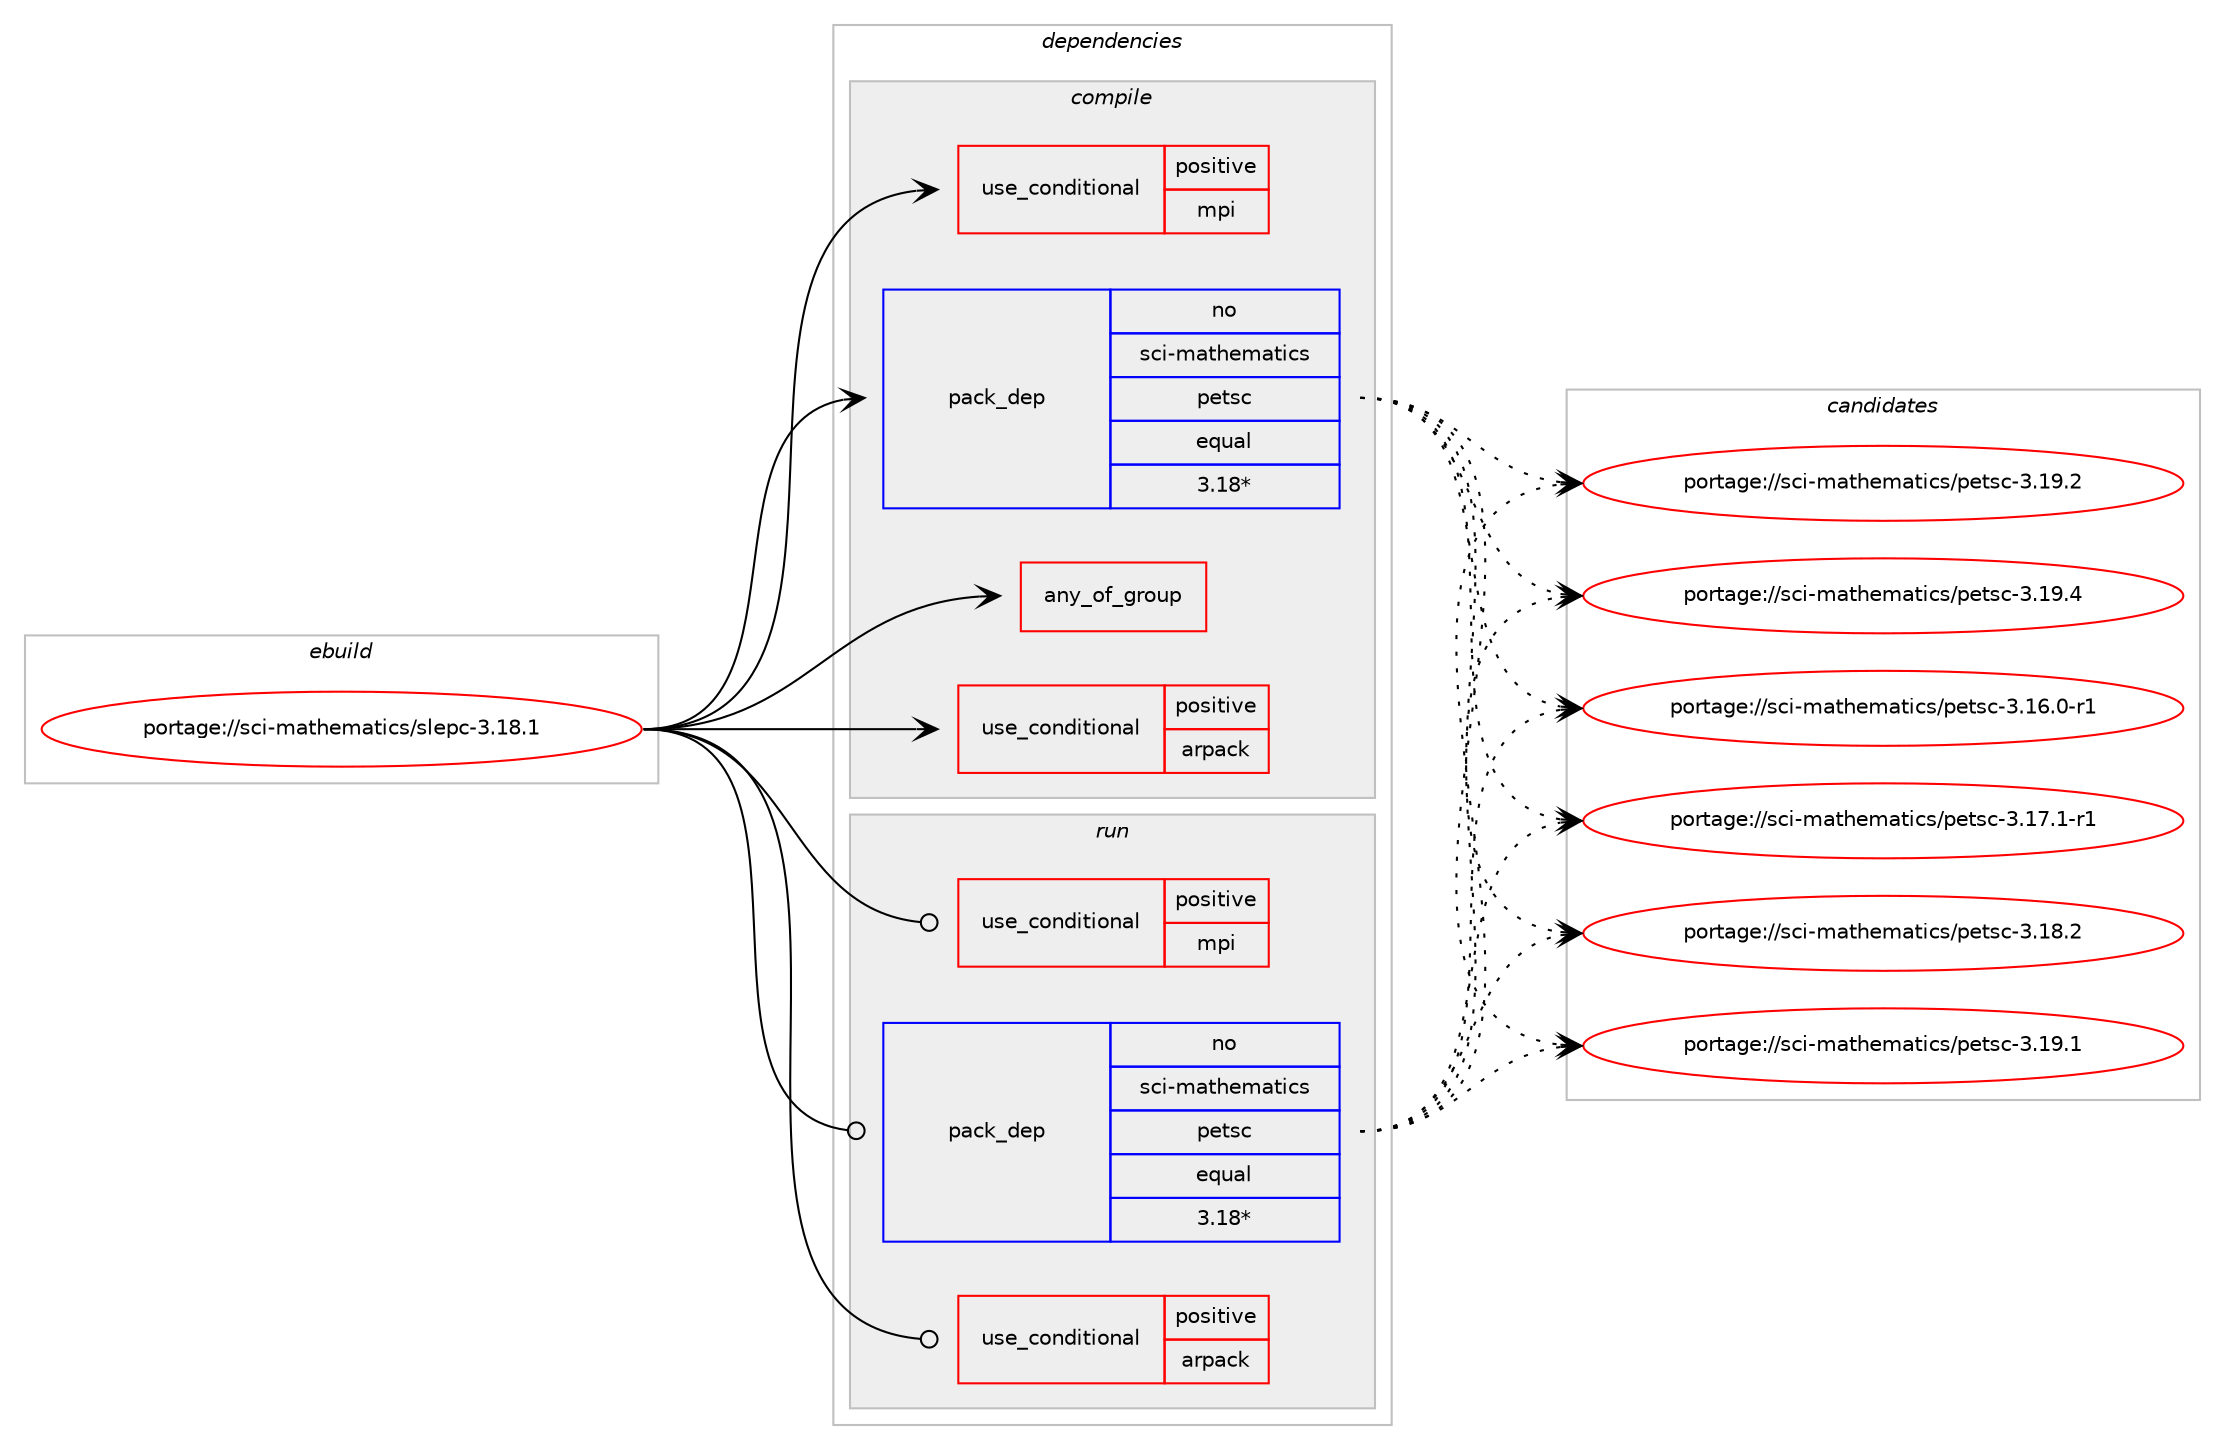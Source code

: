 digraph prolog {

# *************
# Graph options
# *************

newrank=true;
concentrate=true;
compound=true;
graph [rankdir=LR,fontname=Helvetica,fontsize=10,ranksep=1.5];#, ranksep=2.5, nodesep=0.2];
edge  [arrowhead=vee];
node  [fontname=Helvetica,fontsize=10];

# **********
# The ebuild
# **********

subgraph cluster_leftcol {
color=gray;
rank=same;
label=<<i>ebuild</i>>;
id [label="portage://sci-mathematics/slepc-3.18.1", color=red, width=4, href="../sci-mathematics/slepc-3.18.1.svg"];
}

# ****************
# The dependencies
# ****************

subgraph cluster_midcol {
color=gray;
label=<<i>dependencies</i>>;
subgraph cluster_compile {
fillcolor="#eeeeee";
style=filled;
label=<<i>compile</i>>;
subgraph any128 {
dependency12517 [label=<<TABLE BORDER="0" CELLBORDER="1" CELLSPACING="0" CELLPADDING="4"><TR><TD CELLPADDING="10">any_of_group</TD></TR></TABLE>>, shape=none, color=red];# *** BEGIN UNKNOWN DEPENDENCY TYPE (TODO) ***
# dependency12517 -> package_dependency(portage://sci-mathematics/slepc-3.18.1,install,no,dev-lang,python,none,[,,],[slot(3.11)],[])
# *** END UNKNOWN DEPENDENCY TYPE (TODO) ***

# *** BEGIN UNKNOWN DEPENDENCY TYPE (TODO) ***
# dependency12517 -> package_dependency(portage://sci-mathematics/slepc-3.18.1,install,no,dev-lang,python,none,[,,],[slot(3.10)],[])
# *** END UNKNOWN DEPENDENCY TYPE (TODO) ***

}
id:e -> dependency12517:w [weight=20,style="solid",arrowhead="vee"];
subgraph cond9015 {
dependency12518 [label=<<TABLE BORDER="0" CELLBORDER="1" CELLSPACING="0" CELLPADDING="4"><TR><TD ROWSPAN="3" CELLPADDING="10">use_conditional</TD></TR><TR><TD>positive</TD></TR><TR><TD>arpack</TD></TR></TABLE>>, shape=none, color=red];
# *** BEGIN UNKNOWN DEPENDENCY TYPE (TODO) ***
# dependency12518 -> package_dependency(portage://sci-mathematics/slepc-3.18.1,install,no,sci-libs,arpack,none,[,,],[],[use(equal(mpi),none)])
# *** END UNKNOWN DEPENDENCY TYPE (TODO) ***

}
id:e -> dependency12518:w [weight=20,style="solid",arrowhead="vee"];
subgraph cond9016 {
dependency12519 [label=<<TABLE BORDER="0" CELLBORDER="1" CELLSPACING="0" CELLPADDING="4"><TR><TD ROWSPAN="3" CELLPADDING="10">use_conditional</TD></TR><TR><TD>positive</TD></TR><TR><TD>mpi</TD></TR></TABLE>>, shape=none, color=red];
# *** BEGIN UNKNOWN DEPENDENCY TYPE (TODO) ***
# dependency12519 -> package_dependency(portage://sci-mathematics/slepc-3.18.1,install,no,virtual,mpi,none,[,,],[],[])
# *** END UNKNOWN DEPENDENCY TYPE (TODO) ***

}
id:e -> dependency12519:w [weight=20,style="solid",arrowhead="vee"];
# *** BEGIN UNKNOWN DEPENDENCY TYPE (TODO) ***
# id -> package_dependency(portage://sci-mathematics/slepc-3.18.1,install,no,dev-build,cmake,none,[,,],[],[])
# *** END UNKNOWN DEPENDENCY TYPE (TODO) ***

subgraph pack3373 {
dependency12520 [label=<<TABLE BORDER="0" CELLBORDER="1" CELLSPACING="0" CELLPADDING="4" WIDTH="220"><TR><TD ROWSPAN="6" CELLPADDING="30">pack_dep</TD></TR><TR><TD WIDTH="110">no</TD></TR><TR><TD>sci-mathematics</TD></TR><TR><TD>petsc</TD></TR><TR><TD>equal</TD></TR><TR><TD>3.18*</TD></TR></TABLE>>, shape=none, color=blue];
}
id:e -> dependency12520:w [weight=20,style="solid",arrowhead="vee"];
# *** BEGIN UNKNOWN DEPENDENCY TYPE (TODO) ***
# id -> package_dependency(portage://sci-mathematics/slepc-3.18.1,install,no,virtual,pkgconfig,none,[,,],[],[])
# *** END UNKNOWN DEPENDENCY TYPE (TODO) ***

}
subgraph cluster_compileandrun {
fillcolor="#eeeeee";
style=filled;
label=<<i>compile and run</i>>;
}
subgraph cluster_run {
fillcolor="#eeeeee";
style=filled;
label=<<i>run</i>>;
subgraph cond9017 {
dependency12521 [label=<<TABLE BORDER="0" CELLBORDER="1" CELLSPACING="0" CELLPADDING="4"><TR><TD ROWSPAN="3" CELLPADDING="10">use_conditional</TD></TR><TR><TD>positive</TD></TR><TR><TD>arpack</TD></TR></TABLE>>, shape=none, color=red];
# *** BEGIN UNKNOWN DEPENDENCY TYPE (TODO) ***
# dependency12521 -> package_dependency(portage://sci-mathematics/slepc-3.18.1,run,no,sci-libs,arpack,none,[,,],[],[use(equal(mpi),none)])
# *** END UNKNOWN DEPENDENCY TYPE (TODO) ***

}
id:e -> dependency12521:w [weight=20,style="solid",arrowhead="odot"];
subgraph cond9018 {
dependency12522 [label=<<TABLE BORDER="0" CELLBORDER="1" CELLSPACING="0" CELLPADDING="4"><TR><TD ROWSPAN="3" CELLPADDING="10">use_conditional</TD></TR><TR><TD>positive</TD></TR><TR><TD>mpi</TD></TR></TABLE>>, shape=none, color=red];
# *** BEGIN UNKNOWN DEPENDENCY TYPE (TODO) ***
# dependency12522 -> package_dependency(portage://sci-mathematics/slepc-3.18.1,run,no,virtual,mpi,none,[,,],[],[])
# *** END UNKNOWN DEPENDENCY TYPE (TODO) ***

}
id:e -> dependency12522:w [weight=20,style="solid",arrowhead="odot"];
subgraph pack3374 {
dependency12523 [label=<<TABLE BORDER="0" CELLBORDER="1" CELLSPACING="0" CELLPADDING="4" WIDTH="220"><TR><TD ROWSPAN="6" CELLPADDING="30">pack_dep</TD></TR><TR><TD WIDTH="110">no</TD></TR><TR><TD>sci-mathematics</TD></TR><TR><TD>petsc</TD></TR><TR><TD>equal</TD></TR><TR><TD>3.18*</TD></TR></TABLE>>, shape=none, color=blue];
}
id:e -> dependency12523:w [weight=20,style="solid",arrowhead="odot"];
}
}

# **************
# The candidates
# **************

subgraph cluster_choices {
rank=same;
color=gray;
label=<<i>candidates</i>>;

subgraph choice3373 {
color=black;
nodesep=1;
choice11599105451099711610410110997116105991154711210111611599455146495446484511449 [label="portage://sci-mathematics/petsc-3.16.0-r1", color=red, width=4,href="../sci-mathematics/petsc-3.16.0-r1.svg"];
choice11599105451099711610410110997116105991154711210111611599455146495546494511449 [label="portage://sci-mathematics/petsc-3.17.1-r1", color=red, width=4,href="../sci-mathematics/petsc-3.17.1-r1.svg"];
choice1159910545109971161041011099711610599115471121011161159945514649564650 [label="portage://sci-mathematics/petsc-3.18.2", color=red, width=4,href="../sci-mathematics/petsc-3.18.2.svg"];
choice1159910545109971161041011099711610599115471121011161159945514649574649 [label="portage://sci-mathematics/petsc-3.19.1", color=red, width=4,href="../sci-mathematics/petsc-3.19.1.svg"];
choice1159910545109971161041011099711610599115471121011161159945514649574650 [label="portage://sci-mathematics/petsc-3.19.2", color=red, width=4,href="../sci-mathematics/petsc-3.19.2.svg"];
choice1159910545109971161041011099711610599115471121011161159945514649574652 [label="portage://sci-mathematics/petsc-3.19.4", color=red, width=4,href="../sci-mathematics/petsc-3.19.4.svg"];
dependency12520:e -> choice11599105451099711610410110997116105991154711210111611599455146495446484511449:w [style=dotted,weight="100"];
dependency12520:e -> choice11599105451099711610410110997116105991154711210111611599455146495546494511449:w [style=dotted,weight="100"];
dependency12520:e -> choice1159910545109971161041011099711610599115471121011161159945514649564650:w [style=dotted,weight="100"];
dependency12520:e -> choice1159910545109971161041011099711610599115471121011161159945514649574649:w [style=dotted,weight="100"];
dependency12520:e -> choice1159910545109971161041011099711610599115471121011161159945514649574650:w [style=dotted,weight="100"];
dependency12520:e -> choice1159910545109971161041011099711610599115471121011161159945514649574652:w [style=dotted,weight="100"];
}
subgraph choice3374 {
color=black;
nodesep=1;
choice11599105451099711610410110997116105991154711210111611599455146495446484511449 [label="portage://sci-mathematics/petsc-3.16.0-r1", color=red, width=4,href="../sci-mathematics/petsc-3.16.0-r1.svg"];
choice11599105451099711610410110997116105991154711210111611599455146495546494511449 [label="portage://sci-mathematics/petsc-3.17.1-r1", color=red, width=4,href="../sci-mathematics/petsc-3.17.1-r1.svg"];
choice1159910545109971161041011099711610599115471121011161159945514649564650 [label="portage://sci-mathematics/petsc-3.18.2", color=red, width=4,href="../sci-mathematics/petsc-3.18.2.svg"];
choice1159910545109971161041011099711610599115471121011161159945514649574649 [label="portage://sci-mathematics/petsc-3.19.1", color=red, width=4,href="../sci-mathematics/petsc-3.19.1.svg"];
choice1159910545109971161041011099711610599115471121011161159945514649574650 [label="portage://sci-mathematics/petsc-3.19.2", color=red, width=4,href="../sci-mathematics/petsc-3.19.2.svg"];
choice1159910545109971161041011099711610599115471121011161159945514649574652 [label="portage://sci-mathematics/petsc-3.19.4", color=red, width=4,href="../sci-mathematics/petsc-3.19.4.svg"];
dependency12523:e -> choice11599105451099711610410110997116105991154711210111611599455146495446484511449:w [style=dotted,weight="100"];
dependency12523:e -> choice11599105451099711610410110997116105991154711210111611599455146495546494511449:w [style=dotted,weight="100"];
dependency12523:e -> choice1159910545109971161041011099711610599115471121011161159945514649564650:w [style=dotted,weight="100"];
dependency12523:e -> choice1159910545109971161041011099711610599115471121011161159945514649574649:w [style=dotted,weight="100"];
dependency12523:e -> choice1159910545109971161041011099711610599115471121011161159945514649574650:w [style=dotted,weight="100"];
dependency12523:e -> choice1159910545109971161041011099711610599115471121011161159945514649574652:w [style=dotted,weight="100"];
}
}

}
